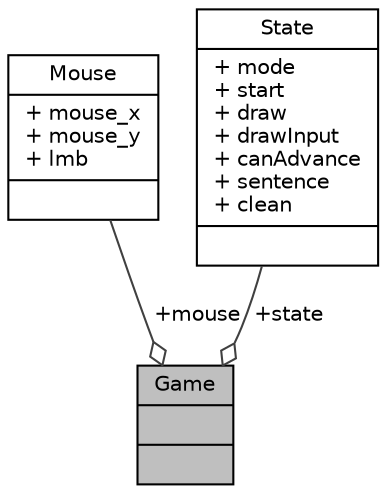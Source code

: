 digraph "Game"
{
 // LATEX_PDF_SIZE
  edge [fontname="Helvetica",fontsize="10",labelfontname="Helvetica",labelfontsize="10"];
  node [fontname="Helvetica",fontsize="10",shape=record];
  Node1 [label="{Game\n||}",height=0.2,width=0.4,color="black", fillcolor="grey75", style="filled", fontcolor="black",tooltip=" "];
  Node2 -> Node1 [color="grey25",fontsize="10",style="solid",label=" +mouse" ,arrowhead="odiamond",fontname="Helvetica"];
  Node2 [label="{Mouse\n|+ mouse_x\l+ mouse_y\l+ lmb\l|}",height=0.2,width=0.4,color="black", fillcolor="white", style="filled",URL="$structMouse.html",tooltip=" "];
  Node3 -> Node1 [color="grey25",fontsize="10",style="solid",label=" +state" ,arrowhead="odiamond",fontname="Helvetica"];
  Node3 [label="{State\n|+ mode\l+ start\l+ draw\l+ drawInput\l+ canAdvance\l+ sentence\l+ clean\l|}",height=0.2,width=0.4,color="black", fillcolor="white", style="filled",URL="$structState.html",tooltip=" "];
}
